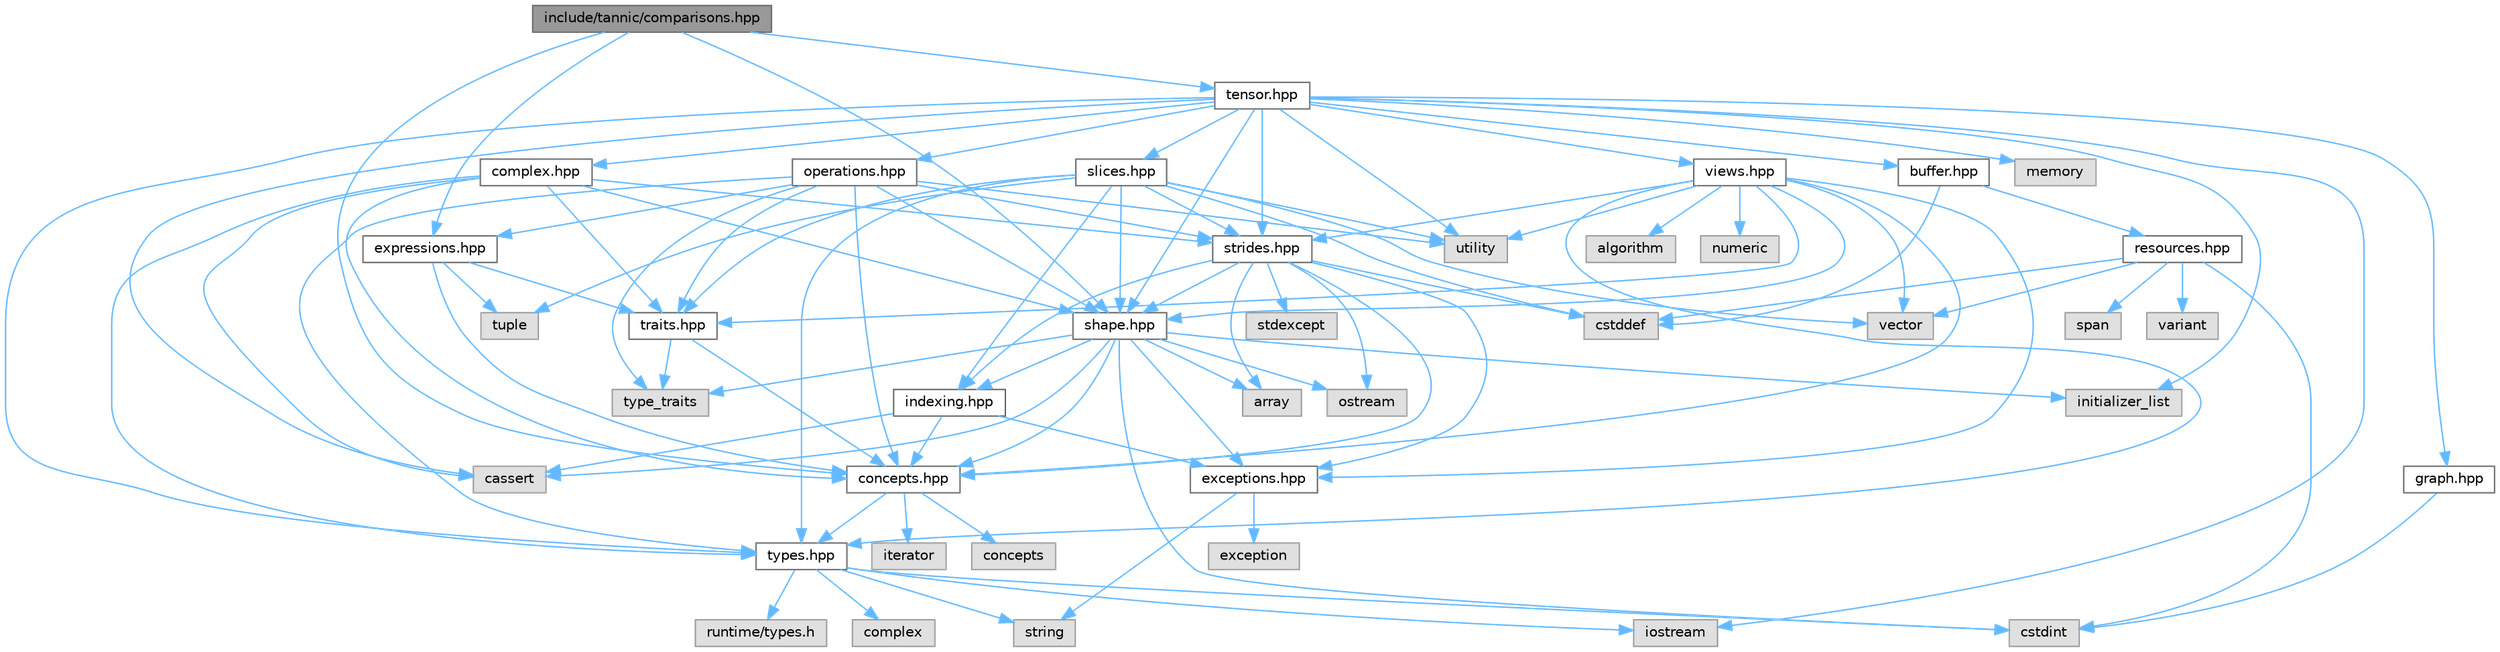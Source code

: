 digraph "include/tannic/comparisons.hpp"
{
 // LATEX_PDF_SIZE
  bgcolor="transparent";
  edge [fontname=Helvetica,fontsize=10,labelfontname=Helvetica,labelfontsize=10];
  node [fontname=Helvetica,fontsize=10,shape=box,height=0.2,width=0.4];
  Node1 [id="Node000001",label="include/tannic/comparisons.hpp",height=0.2,width=0.4,color="gray40", fillcolor="grey60", style="filled", fontcolor="black",tooltip="Defines element-wise comparison operations for tensor expressions."];
  Node1 -> Node2 [id="edge95_Node000001_Node000002",color="steelblue1",style="solid",tooltip=" "];
  Node2 [id="Node000002",label="concepts.hpp",height=0.2,width=0.4,color="grey40", fillcolor="white", style="filled",URL="$d7/dd8/concepts_8hpp.html",tooltip="Defines core C++20 concepts used throughout the Tannic Tensor Library."];
  Node2 -> Node3 [id="edge96_Node000002_Node000003",color="steelblue1",style="solid",tooltip=" "];
  Node3 [id="Node000003",label="concepts",height=0.2,width=0.4,color="grey60", fillcolor="#E0E0E0", style="filled",tooltip=" "];
  Node2 -> Node4 [id="edge97_Node000002_Node000004",color="steelblue1",style="solid",tooltip=" "];
  Node4 [id="Node000004",label="iterator",height=0.2,width=0.4,color="grey60", fillcolor="#E0E0E0", style="filled",tooltip=" "];
  Node2 -> Node5 [id="edge98_Node000002_Node000005",color="steelblue1",style="solid",tooltip=" "];
  Node5 [id="Node000005",label="types.hpp",height=0.2,width=0.4,color="grey40", fillcolor="white", style="filled",URL="$dd/de3/types_8hpp.html",tooltip="Core type system for the Tannic Tensor Library."];
  Node5 -> Node6 [id="edge99_Node000005_Node000006",color="steelblue1",style="solid",tooltip=" "];
  Node6 [id="Node000006",label="iostream",height=0.2,width=0.4,color="grey60", fillcolor="#E0E0E0", style="filled",tooltip=" "];
  Node5 -> Node7 [id="edge100_Node000005_Node000007",color="steelblue1",style="solid",tooltip=" "];
  Node7 [id="Node000007",label="cstdint",height=0.2,width=0.4,color="grey60", fillcolor="#E0E0E0", style="filled",tooltip=" "];
  Node5 -> Node8 [id="edge101_Node000005_Node000008",color="steelblue1",style="solid",tooltip=" "];
  Node8 [id="Node000008",label="string",height=0.2,width=0.4,color="grey60", fillcolor="#E0E0E0", style="filled",tooltip=" "];
  Node5 -> Node9 [id="edge102_Node000005_Node000009",color="steelblue1",style="solid",tooltip=" "];
  Node9 [id="Node000009",label="complex",height=0.2,width=0.4,color="grey60", fillcolor="#E0E0E0", style="filled",tooltip=" "];
  Node5 -> Node10 [id="edge103_Node000005_Node000010",color="steelblue1",style="solid",tooltip=" "];
  Node10 [id="Node000010",label="runtime/types.h",height=0.2,width=0.4,color="grey60", fillcolor="#E0E0E0", style="filled",tooltip=" "];
  Node1 -> Node11 [id="edge104_Node000001_Node000011",color="steelblue1",style="solid",tooltip=" "];
  Node11 [id="Node000011",label="expressions.hpp",height=0.2,width=0.4,color="grey40", fillcolor="white", style="filled",URL="$d5/d8b/expressions_8hpp.html",tooltip=" "];
  Node11 -> Node12 [id="edge105_Node000011_Node000012",color="steelblue1",style="solid",tooltip=" "];
  Node12 [id="Node000012",label="tuple",height=0.2,width=0.4,color="grey60", fillcolor="#E0E0E0", style="filled",tooltip=" "];
  Node11 -> Node13 [id="edge106_Node000011_Node000013",color="steelblue1",style="solid",tooltip=" "];
  Node13 [id="Node000013",label="traits.hpp",height=0.2,width=0.4,color="grey40", fillcolor="white", style="filled",URL="$df/d73/traits_8hpp.html",tooltip=" "];
  Node13 -> Node14 [id="edge107_Node000013_Node000014",color="steelblue1",style="solid",tooltip=" "];
  Node14 [id="Node000014",label="type_traits",height=0.2,width=0.4,color="grey60", fillcolor="#E0E0E0", style="filled",tooltip=" "];
  Node13 -> Node2 [id="edge108_Node000013_Node000002",color="steelblue1",style="solid",tooltip=" "];
  Node11 -> Node2 [id="edge109_Node000011_Node000002",color="steelblue1",style="solid",tooltip=" "];
  Node1 -> Node15 [id="edge110_Node000001_Node000015",color="steelblue1",style="solid",tooltip=" "];
  Node15 [id="Node000015",label="shape.hpp",height=0.2,width=0.4,color="grey40", fillcolor="white", style="filled",URL="$d3/d30/shape_8hpp.html",tooltip="Defines the Shape class for representing tensor dimensions."];
  Node15 -> Node14 [id="edge111_Node000015_Node000014",color="steelblue1",style="solid",tooltip=" "];
  Node15 -> Node16 [id="edge112_Node000015_Node000016",color="steelblue1",style="solid",tooltip=" "];
  Node16 [id="Node000016",label="array",height=0.2,width=0.4,color="grey60", fillcolor="#E0E0E0", style="filled",tooltip=" "];
  Node15 -> Node7 [id="edge113_Node000015_Node000007",color="steelblue1",style="solid",tooltip=" "];
  Node15 -> Node17 [id="edge114_Node000015_Node000017",color="steelblue1",style="solid",tooltip=" "];
  Node17 [id="Node000017",label="cassert",height=0.2,width=0.4,color="grey60", fillcolor="#E0E0E0", style="filled",tooltip=" "];
  Node15 -> Node18 [id="edge115_Node000015_Node000018",color="steelblue1",style="solid",tooltip=" "];
  Node18 [id="Node000018",label="initializer_list",height=0.2,width=0.4,color="grey60", fillcolor="#E0E0E0", style="filled",tooltip=" "];
  Node15 -> Node19 [id="edge116_Node000015_Node000019",color="steelblue1",style="solid",tooltip=" "];
  Node19 [id="Node000019",label="ostream",height=0.2,width=0.4,color="grey60", fillcolor="#E0E0E0", style="filled",tooltip=" "];
  Node15 -> Node2 [id="edge117_Node000015_Node000002",color="steelblue1",style="solid",tooltip=" "];
  Node15 -> Node20 [id="edge118_Node000015_Node000020",color="steelblue1",style="solid",tooltip=" "];
  Node20 [id="Node000020",label="indexing.hpp",height=0.2,width=0.4,color="grey40", fillcolor="white", style="filled",URL="$d7/d1d/indexing_8hpp.html",tooltip="Utilities for index normalization and slicing ranges in the Tannic Tensor Library."];
  Node20 -> Node17 [id="edge119_Node000020_Node000017",color="steelblue1",style="solid",tooltip=" "];
  Node20 -> Node2 [id="edge120_Node000020_Node000002",color="steelblue1",style="solid",tooltip=" "];
  Node20 -> Node21 [id="edge121_Node000020_Node000021",color="steelblue1",style="solid",tooltip=" "];
  Node21 [id="Node000021",label="exceptions.hpp",height=0.2,width=0.4,color="grey40", fillcolor="white", style="filled",URL="$da/d49/exceptions_8hpp.html",tooltip="Defines the exceptions used in the library."];
  Node21 -> Node22 [id="edge122_Node000021_Node000022",color="steelblue1",style="solid",tooltip=" "];
  Node22 [id="Node000022",label="exception",height=0.2,width=0.4,color="grey60", fillcolor="#E0E0E0", style="filled",tooltip=" "];
  Node21 -> Node8 [id="edge123_Node000021_Node000008",color="steelblue1",style="solid",tooltip=" "];
  Node15 -> Node21 [id="edge124_Node000015_Node000021",color="steelblue1",style="solid",tooltip=" "];
  Node1 -> Node23 [id="edge125_Node000001_Node000023",color="steelblue1",style="solid",tooltip=" "];
  Node23 [id="Node000023",label="tensor.hpp",height=0.2,width=0.4,color="grey40", fillcolor="white", style="filled",URL="$d3/d8b/tensor_8hpp.html",tooltip="Core multidimensional tensor class for the Tannic Tensor Library."];
  Node23 -> Node6 [id="edge126_Node000023_Node000006",color="steelblue1",style="solid",tooltip=" "];
  Node23 -> Node24 [id="edge127_Node000023_Node000024",color="steelblue1",style="solid",tooltip=" "];
  Node24 [id="Node000024",label="memory",height=0.2,width=0.4,color="grey60", fillcolor="#E0E0E0", style="filled",tooltip=" "];
  Node23 -> Node17 [id="edge128_Node000023_Node000017",color="steelblue1",style="solid",tooltip=" "];
  Node23 -> Node25 [id="edge129_Node000023_Node000025",color="steelblue1",style="solid",tooltip=" "];
  Node25 [id="Node000025",label="utility",height=0.2,width=0.4,color="grey60", fillcolor="#E0E0E0", style="filled",tooltip=" "];
  Node23 -> Node18 [id="edge130_Node000023_Node000018",color="steelblue1",style="solid",tooltip=" "];
  Node23 -> Node5 [id="edge131_Node000023_Node000005",color="steelblue1",style="solid",tooltip=" "];
  Node23 -> Node15 [id="edge132_Node000023_Node000015",color="steelblue1",style="solid",tooltip=" "];
  Node23 -> Node26 [id="edge133_Node000023_Node000026",color="steelblue1",style="solid",tooltip=" "];
  Node26 [id="Node000026",label="strides.hpp",height=0.2,width=0.4,color="grey40", fillcolor="white", style="filled",URL="$d7/d08/strides_8hpp.html",tooltip="Memory layout specification for tensor dimensions in the Tannic Tensor Library."];
  Node26 -> Node16 [id="edge134_Node000026_Node000016",color="steelblue1",style="solid",tooltip=" "];
  Node26 -> Node27 [id="edge135_Node000026_Node000027",color="steelblue1",style="solid",tooltip=" "];
  Node27 [id="Node000027",label="cstddef",height=0.2,width=0.4,color="grey60", fillcolor="#E0E0E0", style="filled",tooltip=" "];
  Node26 -> Node28 [id="edge136_Node000026_Node000028",color="steelblue1",style="solid",tooltip=" "];
  Node28 [id="Node000028",label="stdexcept",height=0.2,width=0.4,color="grey60", fillcolor="#E0E0E0", style="filled",tooltip=" "];
  Node26 -> Node19 [id="edge137_Node000026_Node000019",color="steelblue1",style="solid",tooltip=" "];
  Node26 -> Node2 [id="edge138_Node000026_Node000002",color="steelblue1",style="solid",tooltip=" "];
  Node26 -> Node15 [id="edge139_Node000026_Node000015",color="steelblue1",style="solid",tooltip=" "];
  Node26 -> Node20 [id="edge140_Node000026_Node000020",color="steelblue1",style="solid",tooltip=" "];
  Node26 -> Node21 [id="edge141_Node000026_Node000021",color="steelblue1",style="solid",tooltip=" "];
  Node23 -> Node29 [id="edge142_Node000023_Node000029",color="steelblue1",style="solid",tooltip=" "];
  Node29 [id="Node000029",label="buffer.hpp",height=0.2,width=0.4,color="grey40", fillcolor="white", style="filled",URL="$da/d1d/buffer_8hpp.html",tooltip="Memory buffer management for tensor storage."];
  Node29 -> Node27 [id="edge143_Node000029_Node000027",color="steelblue1",style="solid",tooltip=" "];
  Node29 -> Node30 [id="edge144_Node000029_Node000030",color="steelblue1",style="solid",tooltip=" "];
  Node30 [id="Node000030",label="resources.hpp",height=0.2,width=0.4,color="grey40", fillcolor="white", style="filled",URL="$d1/dee/resources_8hpp.html",tooltip="Memory resource management for heterogeneous computing."];
  Node30 -> Node7 [id="edge145_Node000030_Node000007",color="steelblue1",style="solid",tooltip=" "];
  Node30 -> Node27 [id="edge146_Node000030_Node000027",color="steelblue1",style="solid",tooltip=" "];
  Node30 -> Node31 [id="edge147_Node000030_Node000031",color="steelblue1",style="solid",tooltip=" "];
  Node31 [id="Node000031",label="span",height=0.2,width=0.4,color="grey60", fillcolor="#E0E0E0", style="filled",tooltip=" "];
  Node30 -> Node32 [id="edge148_Node000030_Node000032",color="steelblue1",style="solid",tooltip=" "];
  Node32 [id="Node000032",label="vector",height=0.2,width=0.4,color="grey60", fillcolor="#E0E0E0", style="filled",tooltip=" "];
  Node30 -> Node33 [id="edge149_Node000030_Node000033",color="steelblue1",style="solid",tooltip=" "];
  Node33 [id="Node000033",label="variant",height=0.2,width=0.4,color="grey60", fillcolor="#E0E0E0", style="filled",tooltip=" "];
  Node23 -> Node34 [id="edge150_Node000023_Node000034",color="steelblue1",style="solid",tooltip=" "];
  Node34 [id="Node000034",label="slices.hpp",height=0.2,width=0.4,color="grey40", fillcolor="white", style="filled",URL="$d4/d71/slices_8hpp.html",tooltip="Implements tensor slicing for expression templates in the Tannic Tensor Library."];
  Node34 -> Node12 [id="edge151_Node000034_Node000012",color="steelblue1",style="solid",tooltip=" "];
  Node34 -> Node25 [id="edge152_Node000034_Node000025",color="steelblue1",style="solid",tooltip=" "];
  Node34 -> Node27 [id="edge153_Node000034_Node000027",color="steelblue1",style="solid",tooltip=" "];
  Node34 -> Node32 [id="edge154_Node000034_Node000032",color="steelblue1",style="solid",tooltip=" "];
  Node34 -> Node5 [id="edge155_Node000034_Node000005",color="steelblue1",style="solid",tooltip=" "];
  Node34 -> Node13 [id="edge156_Node000034_Node000013",color="steelblue1",style="solid",tooltip=" "];
  Node34 -> Node15 [id="edge157_Node000034_Node000015",color="steelblue1",style="solid",tooltip=" "];
  Node34 -> Node26 [id="edge158_Node000034_Node000026",color="steelblue1",style="solid",tooltip=" "];
  Node34 -> Node20 [id="edge159_Node000034_Node000020",color="steelblue1",style="solid",tooltip=" "];
  Node23 -> Node35 [id="edge160_Node000023_Node000035",color="steelblue1",style="solid",tooltip=" "];
  Node35 [id="Node000035",label="views.hpp",height=0.2,width=0.4,color="grey40", fillcolor="white", style="filled",URL="$de/d49/views_8hpp.html",tooltip="Implements views for tensors in the Tannic Tensor Library."];
  Node35 -> Node25 [id="edge161_Node000035_Node000025",color="steelblue1",style="solid",tooltip=" "];
  Node35 -> Node36 [id="edge162_Node000035_Node000036",color="steelblue1",style="solid",tooltip=" "];
  Node36 [id="Node000036",label="algorithm",height=0.2,width=0.4,color="grey60", fillcolor="#E0E0E0", style="filled",tooltip=" "];
  Node35 -> Node37 [id="edge163_Node000035_Node000037",color="steelblue1",style="solid",tooltip=" "];
  Node37 [id="Node000037",label="numeric",height=0.2,width=0.4,color="grey60", fillcolor="#E0E0E0", style="filled",tooltip=" "];
  Node35 -> Node32 [id="edge164_Node000035_Node000032",color="steelblue1",style="solid",tooltip=" "];
  Node35 -> Node5 [id="edge165_Node000035_Node000005",color="steelblue1",style="solid",tooltip=" "];
  Node35 -> Node13 [id="edge166_Node000035_Node000013",color="steelblue1",style="solid",tooltip=" "];
  Node35 -> Node15 [id="edge167_Node000035_Node000015",color="steelblue1",style="solid",tooltip=" "];
  Node35 -> Node26 [id="edge168_Node000035_Node000026",color="steelblue1",style="solid",tooltip=" "];
  Node35 -> Node2 [id="edge169_Node000035_Node000002",color="steelblue1",style="solid",tooltip=" "];
  Node35 -> Node21 [id="edge170_Node000035_Node000021",color="steelblue1",style="solid",tooltip=" "];
  Node23 -> Node38 [id="edge171_Node000023_Node000038",color="steelblue1",style="solid",tooltip=" "];
  Node38 [id="Node000038",label="operations.hpp",height=0.2,width=0.4,color="grey40", fillcolor="white", style="filled",URL="$d6/d00/operations_8hpp.html",tooltip="Defines expression templates tensor aritmetic operations."];
  Node38 -> Node25 [id="edge172_Node000038_Node000025",color="steelblue1",style="solid",tooltip=" "];
  Node38 -> Node14 [id="edge173_Node000038_Node000014",color="steelblue1",style="solid",tooltip=" "];
  Node38 -> Node2 [id="edge174_Node000038_Node000002",color="steelblue1",style="solid",tooltip=" "];
  Node38 -> Node11 [id="edge175_Node000038_Node000011",color="steelblue1",style="solid",tooltip=" "];
  Node38 -> Node5 [id="edge176_Node000038_Node000005",color="steelblue1",style="solid",tooltip=" "];
  Node38 -> Node15 [id="edge177_Node000038_Node000015",color="steelblue1",style="solid",tooltip=" "];
  Node38 -> Node26 [id="edge178_Node000038_Node000026",color="steelblue1",style="solid",tooltip=" "];
  Node38 -> Node13 [id="edge179_Node000038_Node000013",color="steelblue1",style="solid",tooltip=" "];
  Node23 -> Node39 [id="edge180_Node000023_Node000039",color="steelblue1",style="solid",tooltip=" "];
  Node39 [id="Node000039",label="complex.hpp",height=0.2,width=0.4,color="grey40", fillcolor="white", style="filled",URL="$db/dd8/complex_8hpp.html",tooltip="Complex number operations for the Tannic Tensor Library."];
  Node39 -> Node2 [id="edge181_Node000039_Node000002",color="steelblue1",style="solid",tooltip=" "];
  Node39 -> Node5 [id="edge182_Node000039_Node000005",color="steelblue1",style="solid",tooltip=" "];
  Node39 -> Node15 [id="edge183_Node000039_Node000015",color="steelblue1",style="solid",tooltip=" "];
  Node39 -> Node26 [id="edge184_Node000039_Node000026",color="steelblue1",style="solid",tooltip=" "];
  Node39 -> Node13 [id="edge185_Node000039_Node000013",color="steelblue1",style="solid",tooltip=" "];
  Node39 -> Node17 [id="edge186_Node000039_Node000017",color="steelblue1",style="solid",tooltip=" "];
  Node23 -> Node40 [id="edge187_Node000023_Node000040",color="steelblue1",style="solid",tooltip=" "];
  Node40 [id="Node000040",label="graph.hpp",height=0.2,width=0.4,color="grey40", fillcolor="white", style="filled",URL="$d9/de9/graph_8hpp.html",tooltip=" "];
  Node40 -> Node7 [id="edge188_Node000040_Node000007",color="steelblue1",style="solid",tooltip=" "];
}
